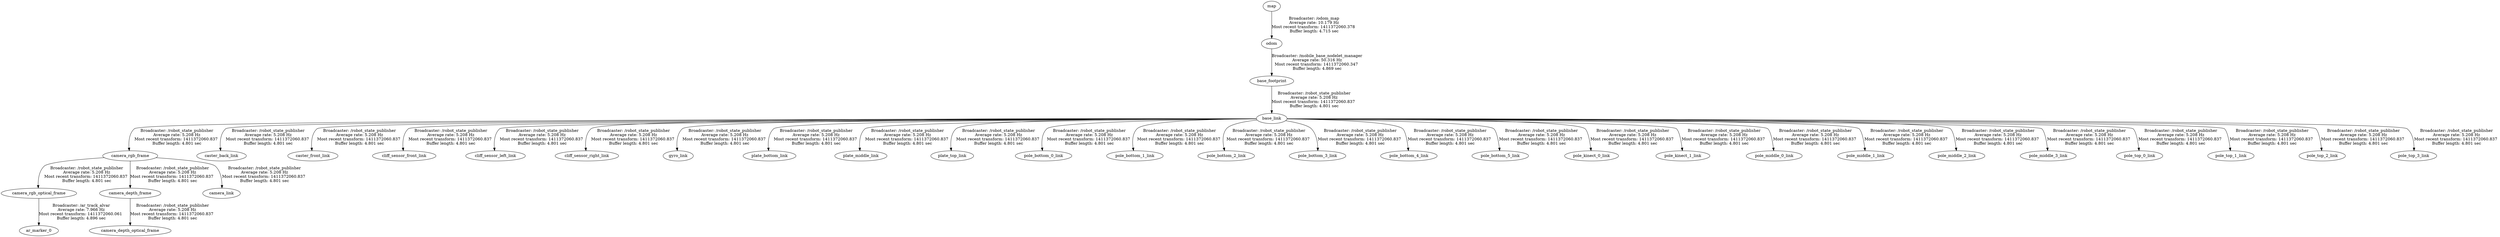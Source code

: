 digraph G {
"odom" -> "base_footprint"[label="Broadcaster: /mobile_base_nodelet_manager\nAverage rate: 50.316 Hz\nMost recent transform: 1411372060.347 \nBuffer length: 4.869 sec\n"];
"map" -> "odom"[label="Broadcaster: /odom_map\nAverage rate: 10.179 Hz\nMost recent transform: 1411372060.378 \nBuffer length: 4.715 sec\n"];
"camera_rgb_optical_frame" -> "ar_marker_0"[label="Broadcaster: /ar_track_alvar\nAverage rate: 7.966 Hz\nMost recent transform: 1411372060.061 \nBuffer length: 4.896 sec\n"];
"camera_rgb_frame" -> "camera_rgb_optical_frame"[label="Broadcaster: /robot_state_publisher\nAverage rate: 5.208 Hz\nMost recent transform: 1411372060.837 \nBuffer length: 4.801 sec\n"];
"base_footprint" -> "base_link"[label="Broadcaster: /robot_state_publisher\nAverage rate: 5.208 Hz\nMost recent transform: 1411372060.837 \nBuffer length: 4.801 sec\n"];
"camera_rgb_frame" -> "camera_depth_frame"[label="Broadcaster: /robot_state_publisher\nAverage rate: 5.208 Hz\nMost recent transform: 1411372060.837 \nBuffer length: 4.801 sec\n"];
"base_link" -> "camera_rgb_frame"[label="Broadcaster: /robot_state_publisher\nAverage rate: 5.208 Hz\nMost recent transform: 1411372060.837 \nBuffer length: 4.801 sec\n"];
"camera_depth_frame" -> "camera_depth_optical_frame"[label="Broadcaster: /robot_state_publisher\nAverage rate: 5.208 Hz\nMost recent transform: 1411372060.837 \nBuffer length: 4.801 sec\n"];
"camera_rgb_frame" -> "camera_link"[label="Broadcaster: /robot_state_publisher\nAverage rate: 5.208 Hz\nMost recent transform: 1411372060.837 \nBuffer length: 4.801 sec\n"];
"base_link" -> "caster_back_link"[label="Broadcaster: /robot_state_publisher\nAverage rate: 5.208 Hz\nMost recent transform: 1411372060.837 \nBuffer length: 4.801 sec\n"];
"base_link" -> "caster_front_link"[label="Broadcaster: /robot_state_publisher\nAverage rate: 5.208 Hz\nMost recent transform: 1411372060.837 \nBuffer length: 4.801 sec\n"];
"base_link" -> "cliff_sensor_front_link"[label="Broadcaster: /robot_state_publisher\nAverage rate: 5.208 Hz\nMost recent transform: 1411372060.837 \nBuffer length: 4.801 sec\n"];
"base_link" -> "cliff_sensor_left_link"[label="Broadcaster: /robot_state_publisher\nAverage rate: 5.208 Hz\nMost recent transform: 1411372060.837 \nBuffer length: 4.801 sec\n"];
"base_link" -> "cliff_sensor_right_link"[label="Broadcaster: /robot_state_publisher\nAverage rate: 5.208 Hz\nMost recent transform: 1411372060.837 \nBuffer length: 4.801 sec\n"];
"base_link" -> "gyro_link"[label="Broadcaster: /robot_state_publisher\nAverage rate: 5.208 Hz\nMost recent transform: 1411372060.837 \nBuffer length: 4.801 sec\n"];
"base_link" -> "plate_bottom_link"[label="Broadcaster: /robot_state_publisher\nAverage rate: 5.208 Hz\nMost recent transform: 1411372060.837 \nBuffer length: 4.801 sec\n"];
"base_link" -> "plate_middle_link"[label="Broadcaster: /robot_state_publisher\nAverage rate: 5.208 Hz\nMost recent transform: 1411372060.837 \nBuffer length: 4.801 sec\n"];
"base_link" -> "plate_top_link"[label="Broadcaster: /robot_state_publisher\nAverage rate: 5.208 Hz\nMost recent transform: 1411372060.837 \nBuffer length: 4.801 sec\n"];
"base_link" -> "pole_bottom_0_link"[label="Broadcaster: /robot_state_publisher\nAverage rate: 5.208 Hz\nMost recent transform: 1411372060.837 \nBuffer length: 4.801 sec\n"];
"base_link" -> "pole_bottom_1_link"[label="Broadcaster: /robot_state_publisher\nAverage rate: 5.208 Hz\nMost recent transform: 1411372060.837 \nBuffer length: 4.801 sec\n"];
"base_link" -> "pole_bottom_2_link"[label="Broadcaster: /robot_state_publisher\nAverage rate: 5.208 Hz\nMost recent transform: 1411372060.837 \nBuffer length: 4.801 sec\n"];
"base_link" -> "pole_bottom_3_link"[label="Broadcaster: /robot_state_publisher\nAverage rate: 5.208 Hz\nMost recent transform: 1411372060.837 \nBuffer length: 4.801 sec\n"];
"base_link" -> "pole_bottom_4_link"[label="Broadcaster: /robot_state_publisher\nAverage rate: 5.208 Hz\nMost recent transform: 1411372060.837 \nBuffer length: 4.801 sec\n"];
"base_link" -> "pole_bottom_5_link"[label="Broadcaster: /robot_state_publisher\nAverage rate: 5.208 Hz\nMost recent transform: 1411372060.837 \nBuffer length: 4.801 sec\n"];
"base_link" -> "pole_kinect_0_link"[label="Broadcaster: /robot_state_publisher\nAverage rate: 5.208 Hz\nMost recent transform: 1411372060.837 \nBuffer length: 4.801 sec\n"];
"base_link" -> "pole_kinect_1_link"[label="Broadcaster: /robot_state_publisher\nAverage rate: 5.208 Hz\nMost recent transform: 1411372060.837 \nBuffer length: 4.801 sec\n"];
"base_link" -> "pole_middle_0_link"[label="Broadcaster: /robot_state_publisher\nAverage rate: 5.208 Hz\nMost recent transform: 1411372060.837 \nBuffer length: 4.801 sec\n"];
"base_link" -> "pole_middle_1_link"[label="Broadcaster: /robot_state_publisher\nAverage rate: 5.208 Hz\nMost recent transform: 1411372060.837 \nBuffer length: 4.801 sec\n"];
"base_link" -> "pole_middle_2_link"[label="Broadcaster: /robot_state_publisher\nAverage rate: 5.208 Hz\nMost recent transform: 1411372060.837 \nBuffer length: 4.801 sec\n"];
"base_link" -> "pole_middle_3_link"[label="Broadcaster: /robot_state_publisher\nAverage rate: 5.208 Hz\nMost recent transform: 1411372060.837 \nBuffer length: 4.801 sec\n"];
"base_link" -> "pole_top_0_link"[label="Broadcaster: /robot_state_publisher\nAverage rate: 5.208 Hz\nMost recent transform: 1411372060.837 \nBuffer length: 4.801 sec\n"];
"base_link" -> "pole_top_1_link"[label="Broadcaster: /robot_state_publisher\nAverage rate: 5.208 Hz\nMost recent transform: 1411372060.837 \nBuffer length: 4.801 sec\n"];
"base_link" -> "pole_top_2_link"[label="Broadcaster: /robot_state_publisher\nAverage rate: 5.208 Hz\nMost recent transform: 1411372060.837 \nBuffer length: 4.801 sec\n"];
"base_link" -> "pole_top_3_link"[label="Broadcaster: /robot_state_publisher\nAverage rate: 5.208 Hz\nMost recent transform: 1411372060.837 \nBuffer length: 4.801 sec\n"];
}